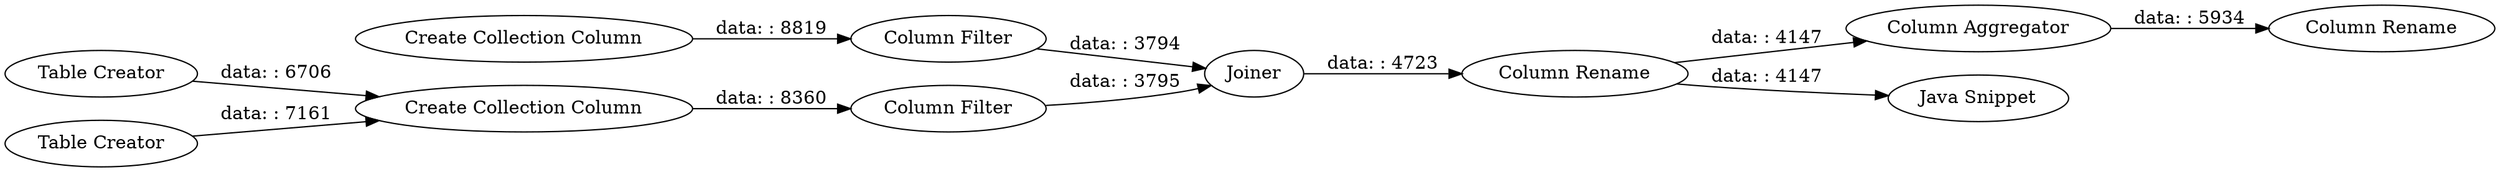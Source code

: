 digraph {
	"-4155655828961325290_108" [label="Create Collection Column"]
	"-4155655828961325290_112" [label=Joiner]
	"-4155655828961325290_110" [label="Column Filter"]
	"-6632298524142639706_129" [label="Column Aggregator"]
	"-6632298524142639706_107" [label="Table Creator"]
	"-6632298524142639706_106" [label="Table Creator"]
	"-4155655828961325290_111" [label="Column Filter"]
	"-6632298524142639706_135" [label="Java Snippet"]
	"-4155655828961325290_109" [label="Create Collection Column"]
	"-6632298524142639706_113" [label="Column Rename"]
	"-6632298524142639706_132" [label="Column Rename"]
	"-4155655828961325290_111" -> "-4155655828961325290_112" [label="data: : 3795"]
	"-6632298524142639706_113" -> "-6632298524142639706_129" [label="data: : 4147"]
	"-4155655828961325290_108" -> "-4155655828961325290_110" [label="data: : 8819"]
	"-4155655828961325290_110" -> "-4155655828961325290_112" [label="data: : 3794"]
	"-6632298524142639706_107" -> "-4155655828961325290_109" [label="data: : 6706"]
	"-4155655828961325290_109" -> "-4155655828961325290_111" [label="data: : 8360"]
	"-6632298524142639706_113" -> "-6632298524142639706_135" [label="data: : 4147"]
	"-4155655828961325290_112" -> "-6632298524142639706_113" [label="data: : 4723"]
	"-6632298524142639706_106" -> "-4155655828961325290_109" [label="data: : 7161"]
	"-6632298524142639706_129" -> "-6632298524142639706_132" [label="data: : 5934"]
	rankdir=LR
}
